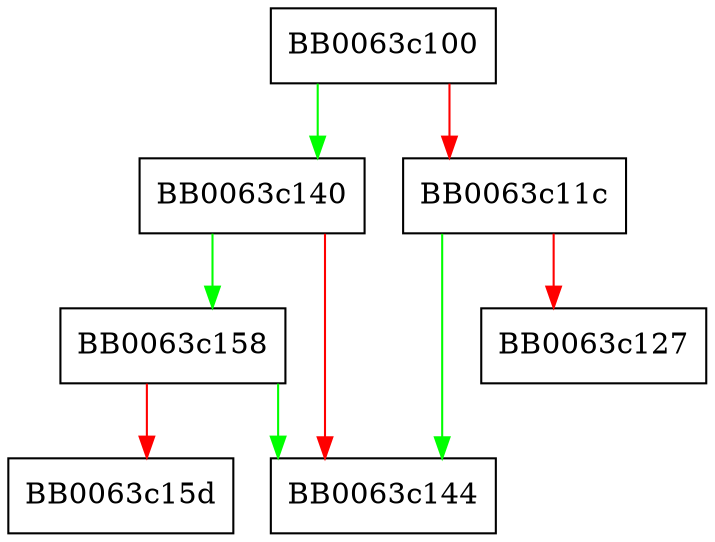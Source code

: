 digraph pkey_rsa_ctrl {
  node [shape="box"];
  graph [splines=ortho];
  BB0063c100 -> BB0063c140 [color="green"];
  BB0063c100 -> BB0063c11c [color="red"];
  BB0063c11c -> BB0063c144 [color="green"];
  BB0063c11c -> BB0063c127 [color="red"];
  BB0063c140 -> BB0063c158 [color="green"];
  BB0063c140 -> BB0063c144 [color="red"];
  BB0063c158 -> BB0063c144 [color="green"];
  BB0063c158 -> BB0063c15d [color="red"];
}
